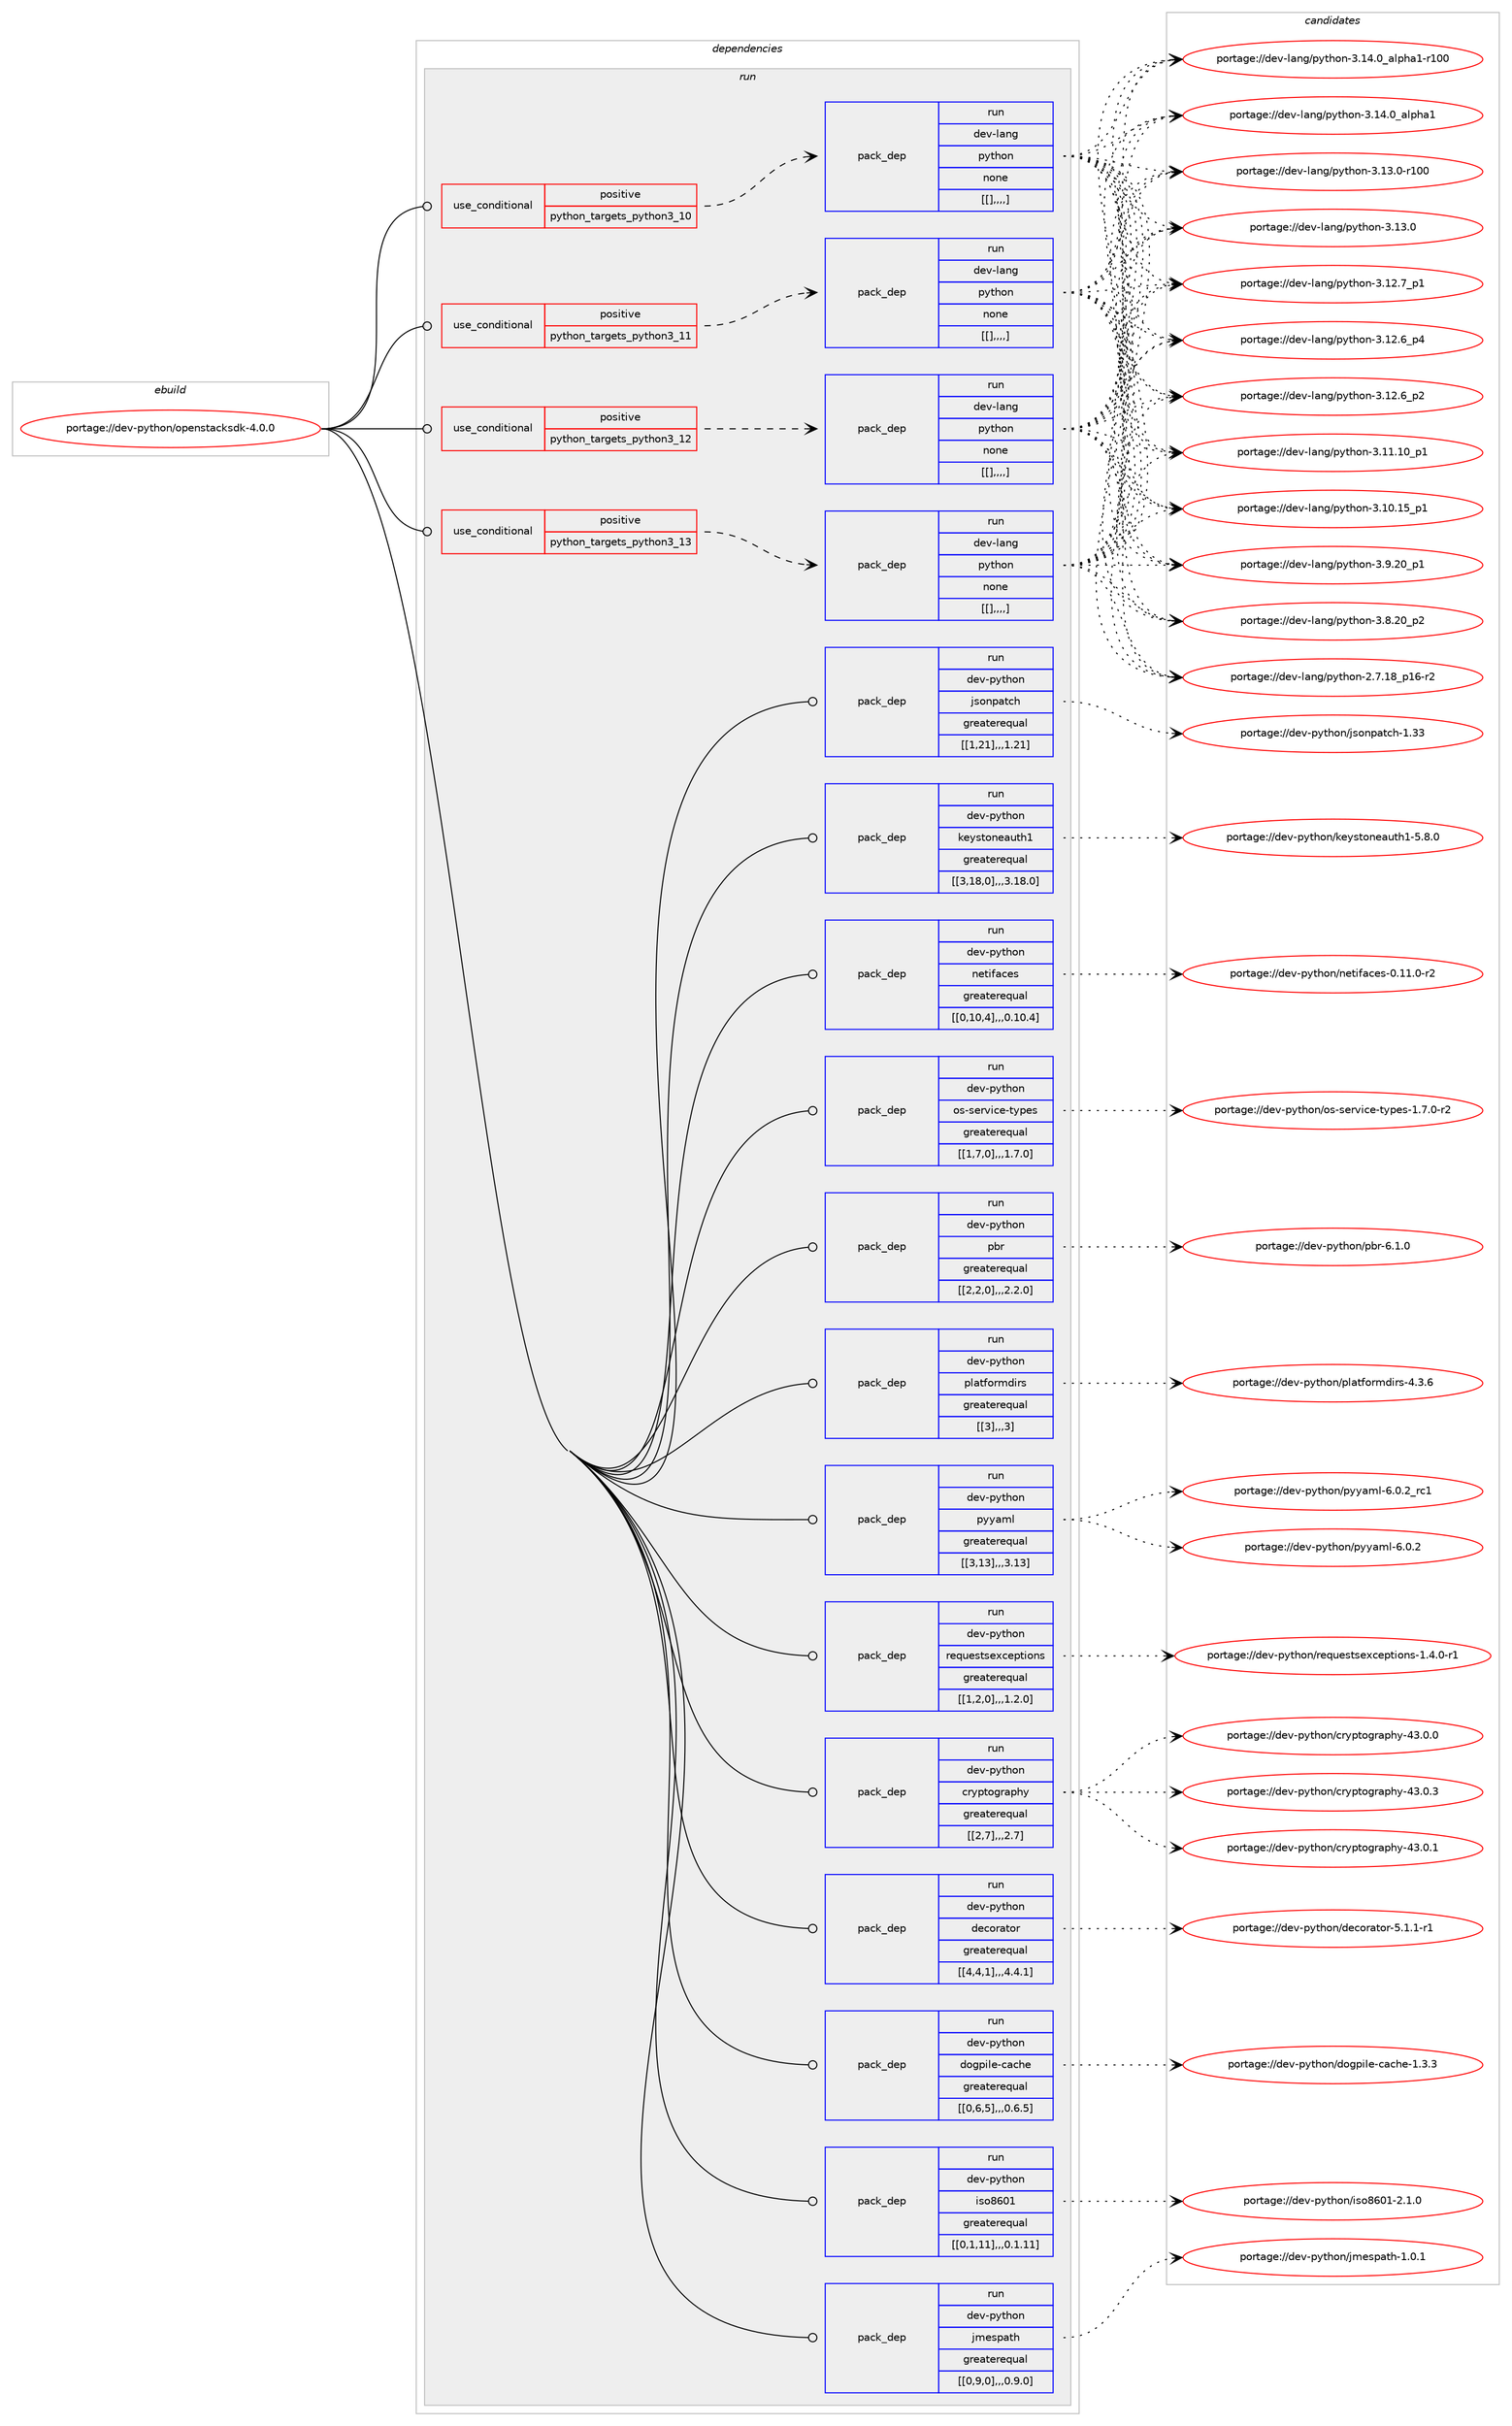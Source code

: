 digraph prolog {

# *************
# Graph options
# *************

newrank=true;
concentrate=true;
compound=true;
graph [rankdir=LR,fontname=Helvetica,fontsize=10,ranksep=1.5];#, ranksep=2.5, nodesep=0.2];
edge  [arrowhead=vee];
node  [fontname=Helvetica,fontsize=10];

# **********
# The ebuild
# **********

subgraph cluster_leftcol {
color=gray;
label=<<i>ebuild</i>>;
id [label="portage://dev-python/openstacksdk-4.0.0", color=red, width=4, href="../dev-python/openstacksdk-4.0.0.svg"];
}

# ****************
# The dependencies
# ****************

subgraph cluster_midcol {
color=gray;
label=<<i>dependencies</i>>;
subgraph cluster_compile {
fillcolor="#eeeeee";
style=filled;
label=<<i>compile</i>>;
}
subgraph cluster_compileandrun {
fillcolor="#eeeeee";
style=filled;
label=<<i>compile and run</i>>;
}
subgraph cluster_run {
fillcolor="#eeeeee";
style=filled;
label=<<i>run</i>>;
subgraph cond37851 {
dependency158976 [label=<<TABLE BORDER="0" CELLBORDER="1" CELLSPACING="0" CELLPADDING="4"><TR><TD ROWSPAN="3" CELLPADDING="10">use_conditional</TD></TR><TR><TD>positive</TD></TR><TR><TD>python_targets_python3_10</TD></TR></TABLE>>, shape=none, color=red];
subgraph pack119814 {
dependency158981 [label=<<TABLE BORDER="0" CELLBORDER="1" CELLSPACING="0" CELLPADDING="4" WIDTH="220"><TR><TD ROWSPAN="6" CELLPADDING="30">pack_dep</TD></TR><TR><TD WIDTH="110">run</TD></TR><TR><TD>dev-lang</TD></TR><TR><TD>python</TD></TR><TR><TD>none</TD></TR><TR><TD>[[],,,,]</TD></TR></TABLE>>, shape=none, color=blue];
}
dependency158976:e -> dependency158981:w [weight=20,style="dashed",arrowhead="vee"];
}
id:e -> dependency158976:w [weight=20,style="solid",arrowhead="odot"];
subgraph cond37857 {
dependency158992 [label=<<TABLE BORDER="0" CELLBORDER="1" CELLSPACING="0" CELLPADDING="4"><TR><TD ROWSPAN="3" CELLPADDING="10">use_conditional</TD></TR><TR><TD>positive</TD></TR><TR><TD>python_targets_python3_11</TD></TR></TABLE>>, shape=none, color=red];
subgraph pack119834 {
dependency159041 [label=<<TABLE BORDER="0" CELLBORDER="1" CELLSPACING="0" CELLPADDING="4" WIDTH="220"><TR><TD ROWSPAN="6" CELLPADDING="30">pack_dep</TD></TR><TR><TD WIDTH="110">run</TD></TR><TR><TD>dev-lang</TD></TR><TR><TD>python</TD></TR><TR><TD>none</TD></TR><TR><TD>[[],,,,]</TD></TR></TABLE>>, shape=none, color=blue];
}
dependency158992:e -> dependency159041:w [weight=20,style="dashed",arrowhead="vee"];
}
id:e -> dependency158992:w [weight=20,style="solid",arrowhead="odot"];
subgraph cond37876 {
dependency159045 [label=<<TABLE BORDER="0" CELLBORDER="1" CELLSPACING="0" CELLPADDING="4"><TR><TD ROWSPAN="3" CELLPADDING="10">use_conditional</TD></TR><TR><TD>positive</TD></TR><TR><TD>python_targets_python3_12</TD></TR></TABLE>>, shape=none, color=red];
subgraph pack119886 {
dependency159090 [label=<<TABLE BORDER="0" CELLBORDER="1" CELLSPACING="0" CELLPADDING="4" WIDTH="220"><TR><TD ROWSPAN="6" CELLPADDING="30">pack_dep</TD></TR><TR><TD WIDTH="110">run</TD></TR><TR><TD>dev-lang</TD></TR><TR><TD>python</TD></TR><TR><TD>none</TD></TR><TR><TD>[[],,,,]</TD></TR></TABLE>>, shape=none, color=blue];
}
dependency159045:e -> dependency159090:w [weight=20,style="dashed",arrowhead="vee"];
}
id:e -> dependency159045:w [weight=20,style="solid",arrowhead="odot"];
subgraph cond37901 {
dependency159145 [label=<<TABLE BORDER="0" CELLBORDER="1" CELLSPACING="0" CELLPADDING="4"><TR><TD ROWSPAN="3" CELLPADDING="10">use_conditional</TD></TR><TR><TD>positive</TD></TR><TR><TD>python_targets_python3_13</TD></TR></TABLE>>, shape=none, color=red];
subgraph pack119923 {
dependency159183 [label=<<TABLE BORDER="0" CELLBORDER="1" CELLSPACING="0" CELLPADDING="4" WIDTH="220"><TR><TD ROWSPAN="6" CELLPADDING="30">pack_dep</TD></TR><TR><TD WIDTH="110">run</TD></TR><TR><TD>dev-lang</TD></TR><TR><TD>python</TD></TR><TR><TD>none</TD></TR><TR><TD>[[],,,,]</TD></TR></TABLE>>, shape=none, color=blue];
}
dependency159145:e -> dependency159183:w [weight=20,style="dashed",arrowhead="vee"];
}
id:e -> dependency159145:w [weight=20,style="solid",arrowhead="odot"];
subgraph pack119949 {
dependency159206 [label=<<TABLE BORDER="0" CELLBORDER="1" CELLSPACING="0" CELLPADDING="4" WIDTH="220"><TR><TD ROWSPAN="6" CELLPADDING="30">pack_dep</TD></TR><TR><TD WIDTH="110">run</TD></TR><TR><TD>dev-python</TD></TR><TR><TD>cryptography</TD></TR><TR><TD>greaterequal</TD></TR><TR><TD>[[2,7],,,2.7]</TD></TR></TABLE>>, shape=none, color=blue];
}
id:e -> dependency159206:w [weight=20,style="solid",arrowhead="odot"];
subgraph pack119991 {
dependency159248 [label=<<TABLE BORDER="0" CELLBORDER="1" CELLSPACING="0" CELLPADDING="4" WIDTH="220"><TR><TD ROWSPAN="6" CELLPADDING="30">pack_dep</TD></TR><TR><TD WIDTH="110">run</TD></TR><TR><TD>dev-python</TD></TR><TR><TD>decorator</TD></TR><TR><TD>greaterequal</TD></TR><TR><TD>[[4,4,1],,,4.4.1]</TD></TR></TABLE>>, shape=none, color=blue];
}
id:e -> dependency159248:w [weight=20,style="solid",arrowhead="odot"];
subgraph pack120002 {
dependency159266 [label=<<TABLE BORDER="0" CELLBORDER="1" CELLSPACING="0" CELLPADDING="4" WIDTH="220"><TR><TD ROWSPAN="6" CELLPADDING="30">pack_dep</TD></TR><TR><TD WIDTH="110">run</TD></TR><TR><TD>dev-python</TD></TR><TR><TD>dogpile-cache</TD></TR><TR><TD>greaterequal</TD></TR><TR><TD>[[0,6,5],,,0.6.5]</TD></TR></TABLE>>, shape=none, color=blue];
}
id:e -> dependency159266:w [weight=20,style="solid",arrowhead="odot"];
subgraph pack120023 {
dependency159328 [label=<<TABLE BORDER="0" CELLBORDER="1" CELLSPACING="0" CELLPADDING="4" WIDTH="220"><TR><TD ROWSPAN="6" CELLPADDING="30">pack_dep</TD></TR><TR><TD WIDTH="110">run</TD></TR><TR><TD>dev-python</TD></TR><TR><TD>iso8601</TD></TR><TR><TD>greaterequal</TD></TR><TR><TD>[[0,1,11],,,0.1.11]</TD></TR></TABLE>>, shape=none, color=blue];
}
id:e -> dependency159328:w [weight=20,style="solid",arrowhead="odot"];
subgraph pack120057 {
dependency159355 [label=<<TABLE BORDER="0" CELLBORDER="1" CELLSPACING="0" CELLPADDING="4" WIDTH="220"><TR><TD ROWSPAN="6" CELLPADDING="30">pack_dep</TD></TR><TR><TD WIDTH="110">run</TD></TR><TR><TD>dev-python</TD></TR><TR><TD>jmespath</TD></TR><TR><TD>greaterequal</TD></TR><TR><TD>[[0,9,0],,,0.9.0]</TD></TR></TABLE>>, shape=none, color=blue];
}
id:e -> dependency159355:w [weight=20,style="solid",arrowhead="odot"];
subgraph pack120070 {
dependency159437 [label=<<TABLE BORDER="0" CELLBORDER="1" CELLSPACING="0" CELLPADDING="4" WIDTH="220"><TR><TD ROWSPAN="6" CELLPADDING="30">pack_dep</TD></TR><TR><TD WIDTH="110">run</TD></TR><TR><TD>dev-python</TD></TR><TR><TD>jsonpatch</TD></TR><TR><TD>greaterequal</TD></TR><TR><TD>[[1,21],,,1.21]</TD></TR></TABLE>>, shape=none, color=blue];
}
id:e -> dependency159437:w [weight=20,style="solid",arrowhead="odot"];
subgraph pack120118 {
dependency159461 [label=<<TABLE BORDER="0" CELLBORDER="1" CELLSPACING="0" CELLPADDING="4" WIDTH="220"><TR><TD ROWSPAN="6" CELLPADDING="30">pack_dep</TD></TR><TR><TD WIDTH="110">run</TD></TR><TR><TD>dev-python</TD></TR><TR><TD>keystoneauth1</TD></TR><TR><TD>greaterequal</TD></TR><TR><TD>[[3,18,0],,,3.18.0]</TD></TR></TABLE>>, shape=none, color=blue];
}
id:e -> dependency159461:w [weight=20,style="solid",arrowhead="odot"];
subgraph pack120122 {
dependency159468 [label=<<TABLE BORDER="0" CELLBORDER="1" CELLSPACING="0" CELLPADDING="4" WIDTH="220"><TR><TD ROWSPAN="6" CELLPADDING="30">pack_dep</TD></TR><TR><TD WIDTH="110">run</TD></TR><TR><TD>dev-python</TD></TR><TR><TD>netifaces</TD></TR><TR><TD>greaterequal</TD></TR><TR><TD>[[0,10,4],,,0.10.4]</TD></TR></TABLE>>, shape=none, color=blue];
}
id:e -> dependency159468:w [weight=20,style="solid",arrowhead="odot"];
subgraph pack120140 {
dependency159490 [label=<<TABLE BORDER="0" CELLBORDER="1" CELLSPACING="0" CELLPADDING="4" WIDTH="220"><TR><TD ROWSPAN="6" CELLPADDING="30">pack_dep</TD></TR><TR><TD WIDTH="110">run</TD></TR><TR><TD>dev-python</TD></TR><TR><TD>os-service-types</TD></TR><TR><TD>greaterequal</TD></TR><TR><TD>[[1,7,0],,,1.7.0]</TD></TR></TABLE>>, shape=none, color=blue];
}
id:e -> dependency159490:w [weight=20,style="solid",arrowhead="odot"];
subgraph pack120143 {
dependency159495 [label=<<TABLE BORDER="0" CELLBORDER="1" CELLSPACING="0" CELLPADDING="4" WIDTH="220"><TR><TD ROWSPAN="6" CELLPADDING="30">pack_dep</TD></TR><TR><TD WIDTH="110">run</TD></TR><TR><TD>dev-python</TD></TR><TR><TD>pbr</TD></TR><TR><TD>greaterequal</TD></TR><TR><TD>[[2,2,0],,,2.2.0]</TD></TR></TABLE>>, shape=none, color=blue];
}
id:e -> dependency159495:w [weight=20,style="solid",arrowhead="odot"];
subgraph pack120146 {
dependency159503 [label=<<TABLE BORDER="0" CELLBORDER="1" CELLSPACING="0" CELLPADDING="4" WIDTH="220"><TR><TD ROWSPAN="6" CELLPADDING="30">pack_dep</TD></TR><TR><TD WIDTH="110">run</TD></TR><TR><TD>dev-python</TD></TR><TR><TD>platformdirs</TD></TR><TR><TD>greaterequal</TD></TR><TR><TD>[[3],,,3]</TD></TR></TABLE>>, shape=none, color=blue];
}
id:e -> dependency159503:w [weight=20,style="solid",arrowhead="odot"];
subgraph pack120147 {
dependency159506 [label=<<TABLE BORDER="0" CELLBORDER="1" CELLSPACING="0" CELLPADDING="4" WIDTH="220"><TR><TD ROWSPAN="6" CELLPADDING="30">pack_dep</TD></TR><TR><TD WIDTH="110">run</TD></TR><TR><TD>dev-python</TD></TR><TR><TD>pyyaml</TD></TR><TR><TD>greaterequal</TD></TR><TR><TD>[[3,13],,,3.13]</TD></TR></TABLE>>, shape=none, color=blue];
}
id:e -> dependency159506:w [weight=20,style="solid",arrowhead="odot"];
subgraph pack120155 {
dependency159515 [label=<<TABLE BORDER="0" CELLBORDER="1" CELLSPACING="0" CELLPADDING="4" WIDTH="220"><TR><TD ROWSPAN="6" CELLPADDING="30">pack_dep</TD></TR><TR><TD WIDTH="110">run</TD></TR><TR><TD>dev-python</TD></TR><TR><TD>requestsexceptions</TD></TR><TR><TD>greaterequal</TD></TR><TR><TD>[[1,2,0],,,1.2.0]</TD></TR></TABLE>>, shape=none, color=blue];
}
id:e -> dependency159515:w [weight=20,style="solid",arrowhead="odot"];
}
}

# **************
# The candidates
# **************

subgraph cluster_choices {
rank=same;
color=gray;
label=<<i>candidates</i>>;

subgraph choice119809 {
color=black;
nodesep=1;
choice100101118451089711010347112121116104111110455146495246489597108112104974945114494848 [label="portage://dev-lang/python-3.14.0_alpha1-r100", color=red, width=4,href="../dev-lang/python-3.14.0_alpha1-r100.svg"];
choice1001011184510897110103471121211161041111104551464952464895971081121049749 [label="portage://dev-lang/python-3.14.0_alpha1", color=red, width=4,href="../dev-lang/python-3.14.0_alpha1.svg"];
choice1001011184510897110103471121211161041111104551464951464845114494848 [label="portage://dev-lang/python-3.13.0-r100", color=red, width=4,href="../dev-lang/python-3.13.0-r100.svg"];
choice10010111845108971101034711212111610411111045514649514648 [label="portage://dev-lang/python-3.13.0", color=red, width=4,href="../dev-lang/python-3.13.0.svg"];
choice100101118451089711010347112121116104111110455146495046559511249 [label="portage://dev-lang/python-3.12.7_p1", color=red, width=4,href="../dev-lang/python-3.12.7_p1.svg"];
choice100101118451089711010347112121116104111110455146495046549511252 [label="portage://dev-lang/python-3.12.6_p4", color=red, width=4,href="../dev-lang/python-3.12.6_p4.svg"];
choice100101118451089711010347112121116104111110455146495046549511250 [label="portage://dev-lang/python-3.12.6_p2", color=red, width=4,href="../dev-lang/python-3.12.6_p2.svg"];
choice10010111845108971101034711212111610411111045514649494649489511249 [label="portage://dev-lang/python-3.11.10_p1", color=red, width=4,href="../dev-lang/python-3.11.10_p1.svg"];
choice10010111845108971101034711212111610411111045514649484649539511249 [label="portage://dev-lang/python-3.10.15_p1", color=red, width=4,href="../dev-lang/python-3.10.15_p1.svg"];
choice100101118451089711010347112121116104111110455146574650489511249 [label="portage://dev-lang/python-3.9.20_p1", color=red, width=4,href="../dev-lang/python-3.9.20_p1.svg"];
choice100101118451089711010347112121116104111110455146564650489511250 [label="portage://dev-lang/python-3.8.20_p2", color=red, width=4,href="../dev-lang/python-3.8.20_p2.svg"];
choice100101118451089711010347112121116104111110455046554649569511249544511450 [label="portage://dev-lang/python-2.7.18_p16-r2", color=red, width=4,href="../dev-lang/python-2.7.18_p16-r2.svg"];
dependency158981:e -> choice100101118451089711010347112121116104111110455146495246489597108112104974945114494848:w [style=dotted,weight="100"];
dependency158981:e -> choice1001011184510897110103471121211161041111104551464952464895971081121049749:w [style=dotted,weight="100"];
dependency158981:e -> choice1001011184510897110103471121211161041111104551464951464845114494848:w [style=dotted,weight="100"];
dependency158981:e -> choice10010111845108971101034711212111610411111045514649514648:w [style=dotted,weight="100"];
dependency158981:e -> choice100101118451089711010347112121116104111110455146495046559511249:w [style=dotted,weight="100"];
dependency158981:e -> choice100101118451089711010347112121116104111110455146495046549511252:w [style=dotted,weight="100"];
dependency158981:e -> choice100101118451089711010347112121116104111110455146495046549511250:w [style=dotted,weight="100"];
dependency158981:e -> choice10010111845108971101034711212111610411111045514649494649489511249:w [style=dotted,weight="100"];
dependency158981:e -> choice10010111845108971101034711212111610411111045514649484649539511249:w [style=dotted,weight="100"];
dependency158981:e -> choice100101118451089711010347112121116104111110455146574650489511249:w [style=dotted,weight="100"];
dependency158981:e -> choice100101118451089711010347112121116104111110455146564650489511250:w [style=dotted,weight="100"];
dependency158981:e -> choice100101118451089711010347112121116104111110455046554649569511249544511450:w [style=dotted,weight="100"];
}
subgraph choice119816 {
color=black;
nodesep=1;
choice100101118451089711010347112121116104111110455146495246489597108112104974945114494848 [label="portage://dev-lang/python-3.14.0_alpha1-r100", color=red, width=4,href="../dev-lang/python-3.14.0_alpha1-r100.svg"];
choice1001011184510897110103471121211161041111104551464952464895971081121049749 [label="portage://dev-lang/python-3.14.0_alpha1", color=red, width=4,href="../dev-lang/python-3.14.0_alpha1.svg"];
choice1001011184510897110103471121211161041111104551464951464845114494848 [label="portage://dev-lang/python-3.13.0-r100", color=red, width=4,href="../dev-lang/python-3.13.0-r100.svg"];
choice10010111845108971101034711212111610411111045514649514648 [label="portage://dev-lang/python-3.13.0", color=red, width=4,href="../dev-lang/python-3.13.0.svg"];
choice100101118451089711010347112121116104111110455146495046559511249 [label="portage://dev-lang/python-3.12.7_p1", color=red, width=4,href="../dev-lang/python-3.12.7_p1.svg"];
choice100101118451089711010347112121116104111110455146495046549511252 [label="portage://dev-lang/python-3.12.6_p4", color=red, width=4,href="../dev-lang/python-3.12.6_p4.svg"];
choice100101118451089711010347112121116104111110455146495046549511250 [label="portage://dev-lang/python-3.12.6_p2", color=red, width=4,href="../dev-lang/python-3.12.6_p2.svg"];
choice10010111845108971101034711212111610411111045514649494649489511249 [label="portage://dev-lang/python-3.11.10_p1", color=red, width=4,href="../dev-lang/python-3.11.10_p1.svg"];
choice10010111845108971101034711212111610411111045514649484649539511249 [label="portage://dev-lang/python-3.10.15_p1", color=red, width=4,href="../dev-lang/python-3.10.15_p1.svg"];
choice100101118451089711010347112121116104111110455146574650489511249 [label="portage://dev-lang/python-3.9.20_p1", color=red, width=4,href="../dev-lang/python-3.9.20_p1.svg"];
choice100101118451089711010347112121116104111110455146564650489511250 [label="portage://dev-lang/python-3.8.20_p2", color=red, width=4,href="../dev-lang/python-3.8.20_p2.svg"];
choice100101118451089711010347112121116104111110455046554649569511249544511450 [label="portage://dev-lang/python-2.7.18_p16-r2", color=red, width=4,href="../dev-lang/python-2.7.18_p16-r2.svg"];
dependency159041:e -> choice100101118451089711010347112121116104111110455146495246489597108112104974945114494848:w [style=dotted,weight="100"];
dependency159041:e -> choice1001011184510897110103471121211161041111104551464952464895971081121049749:w [style=dotted,weight="100"];
dependency159041:e -> choice1001011184510897110103471121211161041111104551464951464845114494848:w [style=dotted,weight="100"];
dependency159041:e -> choice10010111845108971101034711212111610411111045514649514648:w [style=dotted,weight="100"];
dependency159041:e -> choice100101118451089711010347112121116104111110455146495046559511249:w [style=dotted,weight="100"];
dependency159041:e -> choice100101118451089711010347112121116104111110455146495046549511252:w [style=dotted,weight="100"];
dependency159041:e -> choice100101118451089711010347112121116104111110455146495046549511250:w [style=dotted,weight="100"];
dependency159041:e -> choice10010111845108971101034711212111610411111045514649494649489511249:w [style=dotted,weight="100"];
dependency159041:e -> choice10010111845108971101034711212111610411111045514649484649539511249:w [style=dotted,weight="100"];
dependency159041:e -> choice100101118451089711010347112121116104111110455146574650489511249:w [style=dotted,weight="100"];
dependency159041:e -> choice100101118451089711010347112121116104111110455146564650489511250:w [style=dotted,weight="100"];
dependency159041:e -> choice100101118451089711010347112121116104111110455046554649569511249544511450:w [style=dotted,weight="100"];
}
subgraph choice119835 {
color=black;
nodesep=1;
choice100101118451089711010347112121116104111110455146495246489597108112104974945114494848 [label="portage://dev-lang/python-3.14.0_alpha1-r100", color=red, width=4,href="../dev-lang/python-3.14.0_alpha1-r100.svg"];
choice1001011184510897110103471121211161041111104551464952464895971081121049749 [label="portage://dev-lang/python-3.14.0_alpha1", color=red, width=4,href="../dev-lang/python-3.14.0_alpha1.svg"];
choice1001011184510897110103471121211161041111104551464951464845114494848 [label="portage://dev-lang/python-3.13.0-r100", color=red, width=4,href="../dev-lang/python-3.13.0-r100.svg"];
choice10010111845108971101034711212111610411111045514649514648 [label="portage://dev-lang/python-3.13.0", color=red, width=4,href="../dev-lang/python-3.13.0.svg"];
choice100101118451089711010347112121116104111110455146495046559511249 [label="portage://dev-lang/python-3.12.7_p1", color=red, width=4,href="../dev-lang/python-3.12.7_p1.svg"];
choice100101118451089711010347112121116104111110455146495046549511252 [label="portage://dev-lang/python-3.12.6_p4", color=red, width=4,href="../dev-lang/python-3.12.6_p4.svg"];
choice100101118451089711010347112121116104111110455146495046549511250 [label="portage://dev-lang/python-3.12.6_p2", color=red, width=4,href="../dev-lang/python-3.12.6_p2.svg"];
choice10010111845108971101034711212111610411111045514649494649489511249 [label="portage://dev-lang/python-3.11.10_p1", color=red, width=4,href="../dev-lang/python-3.11.10_p1.svg"];
choice10010111845108971101034711212111610411111045514649484649539511249 [label="portage://dev-lang/python-3.10.15_p1", color=red, width=4,href="../dev-lang/python-3.10.15_p1.svg"];
choice100101118451089711010347112121116104111110455146574650489511249 [label="portage://dev-lang/python-3.9.20_p1", color=red, width=4,href="../dev-lang/python-3.9.20_p1.svg"];
choice100101118451089711010347112121116104111110455146564650489511250 [label="portage://dev-lang/python-3.8.20_p2", color=red, width=4,href="../dev-lang/python-3.8.20_p2.svg"];
choice100101118451089711010347112121116104111110455046554649569511249544511450 [label="portage://dev-lang/python-2.7.18_p16-r2", color=red, width=4,href="../dev-lang/python-2.7.18_p16-r2.svg"];
dependency159090:e -> choice100101118451089711010347112121116104111110455146495246489597108112104974945114494848:w [style=dotted,weight="100"];
dependency159090:e -> choice1001011184510897110103471121211161041111104551464952464895971081121049749:w [style=dotted,weight="100"];
dependency159090:e -> choice1001011184510897110103471121211161041111104551464951464845114494848:w [style=dotted,weight="100"];
dependency159090:e -> choice10010111845108971101034711212111610411111045514649514648:w [style=dotted,weight="100"];
dependency159090:e -> choice100101118451089711010347112121116104111110455146495046559511249:w [style=dotted,weight="100"];
dependency159090:e -> choice100101118451089711010347112121116104111110455146495046549511252:w [style=dotted,weight="100"];
dependency159090:e -> choice100101118451089711010347112121116104111110455146495046549511250:w [style=dotted,weight="100"];
dependency159090:e -> choice10010111845108971101034711212111610411111045514649494649489511249:w [style=dotted,weight="100"];
dependency159090:e -> choice10010111845108971101034711212111610411111045514649484649539511249:w [style=dotted,weight="100"];
dependency159090:e -> choice100101118451089711010347112121116104111110455146574650489511249:w [style=dotted,weight="100"];
dependency159090:e -> choice100101118451089711010347112121116104111110455146564650489511250:w [style=dotted,weight="100"];
dependency159090:e -> choice100101118451089711010347112121116104111110455046554649569511249544511450:w [style=dotted,weight="100"];
}
subgraph choice119850 {
color=black;
nodesep=1;
choice100101118451089711010347112121116104111110455146495246489597108112104974945114494848 [label="portage://dev-lang/python-3.14.0_alpha1-r100", color=red, width=4,href="../dev-lang/python-3.14.0_alpha1-r100.svg"];
choice1001011184510897110103471121211161041111104551464952464895971081121049749 [label="portage://dev-lang/python-3.14.0_alpha1", color=red, width=4,href="../dev-lang/python-3.14.0_alpha1.svg"];
choice1001011184510897110103471121211161041111104551464951464845114494848 [label="portage://dev-lang/python-3.13.0-r100", color=red, width=4,href="../dev-lang/python-3.13.0-r100.svg"];
choice10010111845108971101034711212111610411111045514649514648 [label="portage://dev-lang/python-3.13.0", color=red, width=4,href="../dev-lang/python-3.13.0.svg"];
choice100101118451089711010347112121116104111110455146495046559511249 [label="portage://dev-lang/python-3.12.7_p1", color=red, width=4,href="../dev-lang/python-3.12.7_p1.svg"];
choice100101118451089711010347112121116104111110455146495046549511252 [label="portage://dev-lang/python-3.12.6_p4", color=red, width=4,href="../dev-lang/python-3.12.6_p4.svg"];
choice100101118451089711010347112121116104111110455146495046549511250 [label="portage://dev-lang/python-3.12.6_p2", color=red, width=4,href="../dev-lang/python-3.12.6_p2.svg"];
choice10010111845108971101034711212111610411111045514649494649489511249 [label="portage://dev-lang/python-3.11.10_p1", color=red, width=4,href="../dev-lang/python-3.11.10_p1.svg"];
choice10010111845108971101034711212111610411111045514649484649539511249 [label="portage://dev-lang/python-3.10.15_p1", color=red, width=4,href="../dev-lang/python-3.10.15_p1.svg"];
choice100101118451089711010347112121116104111110455146574650489511249 [label="portage://dev-lang/python-3.9.20_p1", color=red, width=4,href="../dev-lang/python-3.9.20_p1.svg"];
choice100101118451089711010347112121116104111110455146564650489511250 [label="portage://dev-lang/python-3.8.20_p2", color=red, width=4,href="../dev-lang/python-3.8.20_p2.svg"];
choice100101118451089711010347112121116104111110455046554649569511249544511450 [label="portage://dev-lang/python-2.7.18_p16-r2", color=red, width=4,href="../dev-lang/python-2.7.18_p16-r2.svg"];
dependency159183:e -> choice100101118451089711010347112121116104111110455146495246489597108112104974945114494848:w [style=dotted,weight="100"];
dependency159183:e -> choice1001011184510897110103471121211161041111104551464952464895971081121049749:w [style=dotted,weight="100"];
dependency159183:e -> choice1001011184510897110103471121211161041111104551464951464845114494848:w [style=dotted,weight="100"];
dependency159183:e -> choice10010111845108971101034711212111610411111045514649514648:w [style=dotted,weight="100"];
dependency159183:e -> choice100101118451089711010347112121116104111110455146495046559511249:w [style=dotted,weight="100"];
dependency159183:e -> choice100101118451089711010347112121116104111110455146495046549511252:w [style=dotted,weight="100"];
dependency159183:e -> choice100101118451089711010347112121116104111110455146495046549511250:w [style=dotted,weight="100"];
dependency159183:e -> choice10010111845108971101034711212111610411111045514649494649489511249:w [style=dotted,weight="100"];
dependency159183:e -> choice10010111845108971101034711212111610411111045514649484649539511249:w [style=dotted,weight="100"];
dependency159183:e -> choice100101118451089711010347112121116104111110455146574650489511249:w [style=dotted,weight="100"];
dependency159183:e -> choice100101118451089711010347112121116104111110455146564650489511250:w [style=dotted,weight="100"];
dependency159183:e -> choice100101118451089711010347112121116104111110455046554649569511249544511450:w [style=dotted,weight="100"];
}
subgraph choice119856 {
color=black;
nodesep=1;
choice1001011184511212111610411111047991141211121161111031149711210412145525146484651 [label="portage://dev-python/cryptography-43.0.3", color=red, width=4,href="../dev-python/cryptography-43.0.3.svg"];
choice1001011184511212111610411111047991141211121161111031149711210412145525146484649 [label="portage://dev-python/cryptography-43.0.1", color=red, width=4,href="../dev-python/cryptography-43.0.1.svg"];
choice1001011184511212111610411111047991141211121161111031149711210412145525146484648 [label="portage://dev-python/cryptography-43.0.0", color=red, width=4,href="../dev-python/cryptography-43.0.0.svg"];
dependency159206:e -> choice1001011184511212111610411111047991141211121161111031149711210412145525146484651:w [style=dotted,weight="100"];
dependency159206:e -> choice1001011184511212111610411111047991141211121161111031149711210412145525146484649:w [style=dotted,weight="100"];
dependency159206:e -> choice1001011184511212111610411111047991141211121161111031149711210412145525146484648:w [style=dotted,weight="100"];
}
subgraph choice119877 {
color=black;
nodesep=1;
choice100101118451121211161041111104710010199111114971161111144553464946494511449 [label="portage://dev-python/decorator-5.1.1-r1", color=red, width=4,href="../dev-python/decorator-5.1.1-r1.svg"];
dependency159248:e -> choice100101118451121211161041111104710010199111114971161111144553464946494511449:w [style=dotted,weight="100"];
}
subgraph choice119887 {
color=black;
nodesep=1;
choice100101118451121211161041111104710011110311210510810145999799104101454946514651 [label="portage://dev-python/dogpile-cache-1.3.3", color=red, width=4,href="../dev-python/dogpile-cache-1.3.3.svg"];
dependency159266:e -> choice100101118451121211161041111104710011110311210510810145999799104101454946514651:w [style=dotted,weight="100"];
}
subgraph choice119900 {
color=black;
nodesep=1;
choice100101118451121211161041111104710511511156544849455046494648 [label="portage://dev-python/iso8601-2.1.0", color=red, width=4,href="../dev-python/iso8601-2.1.0.svg"];
dependency159328:e -> choice100101118451121211161041111104710511511156544849455046494648:w [style=dotted,weight="100"];
}
subgraph choice119902 {
color=black;
nodesep=1;
choice100101118451121211161041111104710610910111511297116104454946484649 [label="portage://dev-python/jmespath-1.0.1", color=red, width=4,href="../dev-python/jmespath-1.0.1.svg"];
dependency159355:e -> choice100101118451121211161041111104710610910111511297116104454946484649:w [style=dotted,weight="100"];
}
subgraph choice119993 {
color=black;
nodesep=1;
choice100101118451121211161041111104710611511111011297116991044549465151 [label="portage://dev-python/jsonpatch-1.33", color=red, width=4,href="../dev-python/jsonpatch-1.33.svg"];
dependency159437:e -> choice100101118451121211161041111104710611511111011297116991044549465151:w [style=dotted,weight="100"];
}
subgraph choice120009 {
color=black;
nodesep=1;
choice10010111845112121116104111110471071011211151161111101019711711610449455346564648 [label="portage://dev-python/keystoneauth1-5.8.0", color=red, width=4,href="../dev-python/keystoneauth1-5.8.0.svg"];
dependency159461:e -> choice10010111845112121116104111110471071011211151161111101019711711610449455346564648:w [style=dotted,weight="100"];
}
subgraph choice120034 {
color=black;
nodesep=1;
choice10010111845112121116104111110471101011161051029799101115454846494946484511450 [label="portage://dev-python/netifaces-0.11.0-r2", color=red, width=4,href="../dev-python/netifaces-0.11.0-r2.svg"];
dependency159468:e -> choice10010111845112121116104111110471101011161051029799101115454846494946484511450:w [style=dotted,weight="100"];
}
subgraph choice120094 {
color=black;
nodesep=1;
choice10010111845112121116104111110471111154511510111411810599101451161211121011154549465546484511450 [label="portage://dev-python/os-service-types-1.7.0-r2", color=red, width=4,href="../dev-python/os-service-types-1.7.0-r2.svg"];
dependency159490:e -> choice10010111845112121116104111110471111154511510111411810599101451161211121011154549465546484511450:w [style=dotted,weight="100"];
}
subgraph choice120118 {
color=black;
nodesep=1;
choice100101118451121211161041111104711298114455446494648 [label="portage://dev-python/pbr-6.1.0", color=red, width=4,href="../dev-python/pbr-6.1.0.svg"];
dependency159495:e -> choice100101118451121211161041111104711298114455446494648:w [style=dotted,weight="100"];
}
subgraph choice120171 {
color=black;
nodesep=1;
choice100101118451121211161041111104711210897116102111114109100105114115455246514654 [label="portage://dev-python/platformdirs-4.3.6", color=red, width=4,href="../dev-python/platformdirs-4.3.6.svg"];
dependency159503:e -> choice100101118451121211161041111104711210897116102111114109100105114115455246514654:w [style=dotted,weight="100"];
}
subgraph choice120179 {
color=black;
nodesep=1;
choice100101118451121211161041111104711212112197109108455446484650951149949 [label="portage://dev-python/pyyaml-6.0.2_rc1", color=red, width=4,href="../dev-python/pyyaml-6.0.2_rc1.svg"];
choice100101118451121211161041111104711212112197109108455446484650 [label="portage://dev-python/pyyaml-6.0.2", color=red, width=4,href="../dev-python/pyyaml-6.0.2.svg"];
dependency159506:e -> choice100101118451121211161041111104711212112197109108455446484650951149949:w [style=dotted,weight="100"];
dependency159506:e -> choice100101118451121211161041111104711212112197109108455446484650:w [style=dotted,weight="100"];
}
subgraph choice120185 {
color=black;
nodesep=1;
choice1001011184511212111610411111047114101113117101115116115101120991011121161051111101154549465246484511449 [label="portage://dev-python/requestsexceptions-1.4.0-r1", color=red, width=4,href="../dev-python/requestsexceptions-1.4.0-r1.svg"];
dependency159515:e -> choice1001011184511212111610411111047114101113117101115116115101120991011121161051111101154549465246484511449:w [style=dotted,weight="100"];
}
}

}
